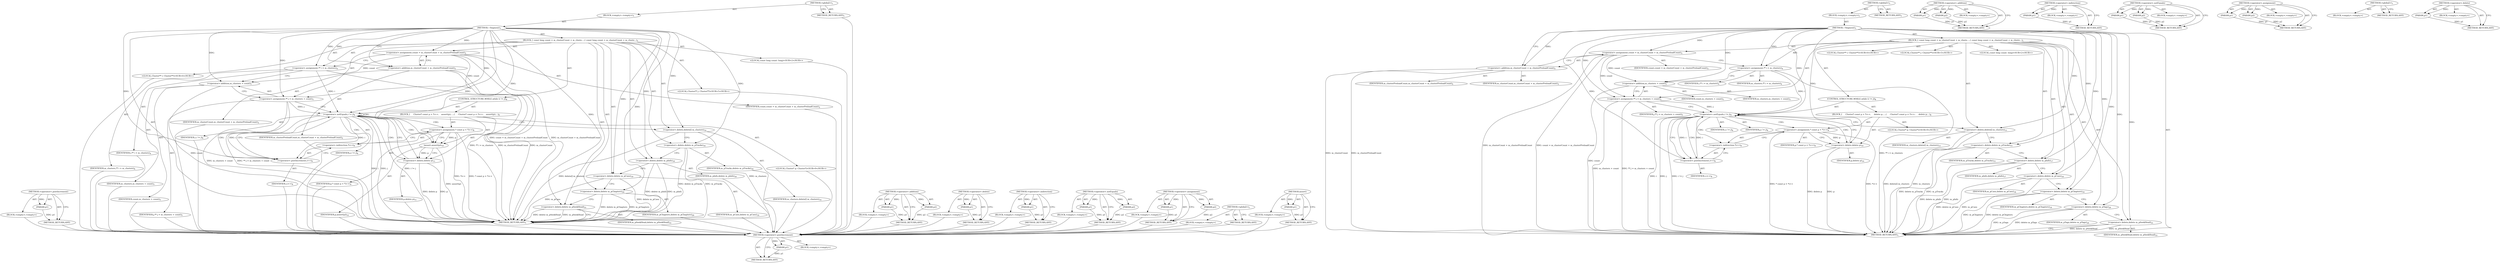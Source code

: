 digraph "&lt;operator&gt;.delete" {
vulnerable_93 [label=<(METHOD,&lt;operator&gt;.postIncrement)>];
vulnerable_94 [label=<(PARAM,p1)>];
vulnerable_95 [label=<(BLOCK,&lt;empty&gt;,&lt;empty&gt;)>];
vulnerable_96 [label=<(METHOD_RETURN,ANY)>];
vulnerable_6 [label=<(METHOD,&lt;global&gt;)<SUB>1</SUB>>];
vulnerable_7 [label=<(BLOCK,&lt;empty&gt;,&lt;empty&gt;)<SUB>1</SUB>>];
vulnerable_8 [label=<(METHOD,~Segment)<SUB>1</SUB>>];
vulnerable_9 [label=<(BLOCK,{
 const long count = m_clusterCount + m_cluste...,{
 const long count = m_clusterCount + m_cluste...)<SUB>1</SUB>>];
vulnerable_10 [label="<(LOCAL,const long count: long)<SUB>2</SUB>>"];
vulnerable_11 [label=<(&lt;operator&gt;.assignment,count = m_clusterCount + m_clusterPreloadCount)<SUB>2</SUB>>];
vulnerable_12 [label=<(IDENTIFIER,count,count = m_clusterCount + m_clusterPreloadCount)<SUB>2</SUB>>];
vulnerable_13 [label=<(&lt;operator&gt;.addition,m_clusterCount + m_clusterPreloadCount)<SUB>2</SUB>>];
vulnerable_14 [label=<(IDENTIFIER,m_clusterCount,m_clusterCount + m_clusterPreloadCount)<SUB>2</SUB>>];
vulnerable_15 [label=<(IDENTIFIER,m_clusterPreloadCount,m_clusterCount + m_clusterPreloadCount)<SUB>2</SUB>>];
vulnerable_16 [label="<(LOCAL,Cluster** i: Cluster**)<SUB>4</SUB>>"];
vulnerable_17 [label=<(&lt;operator&gt;.assignment,** i = m_clusters)<SUB>4</SUB>>];
vulnerable_18 [label=<(IDENTIFIER,i,** i = m_clusters)<SUB>4</SUB>>];
vulnerable_19 [label=<(IDENTIFIER,m_clusters,** i = m_clusters)<SUB>4</SUB>>];
vulnerable_20 [label="<(LOCAL,Cluster** j: Cluster**)<SUB>5</SUB>>"];
vulnerable_21 [label=<(&lt;operator&gt;.assignment,** j = m_clusters + count)<SUB>5</SUB>>];
vulnerable_22 [label=<(IDENTIFIER,j,** j = m_clusters + count)<SUB>5</SUB>>];
vulnerable_23 [label=<(&lt;operator&gt;.addition,m_clusters + count)<SUB>5</SUB>>];
vulnerable_24 [label=<(IDENTIFIER,m_clusters,m_clusters + count)<SUB>5</SUB>>];
vulnerable_25 [label=<(IDENTIFIER,count,m_clusters + count)<SUB>5</SUB>>];
vulnerable_26 [label=<(CONTROL_STRUCTURE,WHILE,while (i != j))<SUB>8</SUB>>];
vulnerable_27 [label=<(&lt;operator&gt;.notEquals,i != j)<SUB>8</SUB>>];
vulnerable_28 [label=<(IDENTIFIER,i,i != j)<SUB>8</SUB>>];
vulnerable_29 [label=<(IDENTIFIER,j,i != j)<SUB>8</SUB>>];
vulnerable_30 [label=<(BLOCK,{
     Cluster* const p = *i++;
    assert(p);
...,{
     Cluster* const p = *i++;
    assert(p);
...)<SUB>8</SUB>>];
vulnerable_31 [label="<(LOCAL,Cluster* p: Cluster*)<SUB>9</SUB>>"];
vulnerable_32 [label=<(&lt;operator&gt;.assignment,* const p = *i++)<SUB>9</SUB>>];
vulnerable_33 [label=<(IDENTIFIER,p,* const p = *i++)<SUB>9</SUB>>];
vulnerable_34 [label=<(&lt;operator&gt;.indirection,*i++)<SUB>9</SUB>>];
vulnerable_35 [label=<(&lt;operator&gt;.postIncrement,i++)<SUB>9</SUB>>];
vulnerable_36 [label=<(IDENTIFIER,i,i++)<SUB>9</SUB>>];
vulnerable_37 [label=<(assert,assert(p))<SUB>10</SUB>>];
vulnerable_38 [label=<(IDENTIFIER,p,assert(p))<SUB>10</SUB>>];
vulnerable_39 [label=<(&lt;operator&gt;.delete,delete p)<SUB>11</SUB>>];
vulnerable_40 [label=<(IDENTIFIER,p,delete p)<SUB>11</SUB>>];
vulnerable_41 [label=<(&lt;operator&gt;.delete,delete[] m_clusters)<SUB>14</SUB>>];
vulnerable_42 [label=<(IDENTIFIER,m_clusters,delete[] m_clusters)<SUB>14</SUB>>];
vulnerable_43 [label=<(&lt;operator&gt;.delete,delete m_pTracks)<SUB>16</SUB>>];
vulnerable_44 [label=<(IDENTIFIER,m_pTracks,delete m_pTracks)<SUB>16</SUB>>];
vulnerable_45 [label=<(&lt;operator&gt;.delete,delete m_pInfo)<SUB>18</SUB>>];
vulnerable_46 [label=<(IDENTIFIER,m_pInfo,delete m_pInfo)<SUB>18</SUB>>];
vulnerable_47 [label=<(&lt;operator&gt;.delete,delete m_pCues)<SUB>19</SUB>>];
vulnerable_48 [label=<(IDENTIFIER,m_pCues,delete m_pCues)<SUB>19</SUB>>];
vulnerable_49 [label=<(&lt;operator&gt;.delete,delete m_pChapters)<SUB>20</SUB>>];
vulnerable_50 [label=<(IDENTIFIER,m_pChapters,delete m_pChapters)<SUB>20</SUB>>];
vulnerable_51 [label=<(&lt;operator&gt;.delete,delete m_pSeekHead)<SUB>21</SUB>>];
vulnerable_52 [label=<(IDENTIFIER,m_pSeekHead,delete m_pSeekHead)<SUB>21</SUB>>];
vulnerable_53 [label=<(METHOD_RETURN,ANY)<SUB>1</SUB>>];
vulnerable_55 [label=<(METHOD_RETURN,ANY)<SUB>1</SUB>>];
vulnerable_79 [label=<(METHOD,&lt;operator&gt;.addition)>];
vulnerable_80 [label=<(PARAM,p1)>];
vulnerable_81 [label=<(PARAM,p2)>];
vulnerable_82 [label=<(BLOCK,&lt;empty&gt;,&lt;empty&gt;)>];
vulnerable_83 [label=<(METHOD_RETURN,ANY)>];
vulnerable_101 [label=<(METHOD,&lt;operator&gt;.delete)>];
vulnerable_102 [label=<(PARAM,p1)>];
vulnerable_103 [label=<(BLOCK,&lt;empty&gt;,&lt;empty&gt;)>];
vulnerable_104 [label=<(METHOD_RETURN,ANY)>];
vulnerable_89 [label=<(METHOD,&lt;operator&gt;.indirection)>];
vulnerable_90 [label=<(PARAM,p1)>];
vulnerable_91 [label=<(BLOCK,&lt;empty&gt;,&lt;empty&gt;)>];
vulnerable_92 [label=<(METHOD_RETURN,ANY)>];
vulnerable_84 [label=<(METHOD,&lt;operator&gt;.notEquals)>];
vulnerable_85 [label=<(PARAM,p1)>];
vulnerable_86 [label=<(PARAM,p2)>];
vulnerable_87 [label=<(BLOCK,&lt;empty&gt;,&lt;empty&gt;)>];
vulnerable_88 [label=<(METHOD_RETURN,ANY)>];
vulnerable_74 [label=<(METHOD,&lt;operator&gt;.assignment)>];
vulnerable_75 [label=<(PARAM,p1)>];
vulnerable_76 [label=<(PARAM,p2)>];
vulnerable_77 [label=<(BLOCK,&lt;empty&gt;,&lt;empty&gt;)>];
vulnerable_78 [label=<(METHOD_RETURN,ANY)>];
vulnerable_68 [label=<(METHOD,&lt;global&gt;)<SUB>1</SUB>>];
vulnerable_69 [label=<(BLOCK,&lt;empty&gt;,&lt;empty&gt;)>];
vulnerable_70 [label=<(METHOD_RETURN,ANY)>];
vulnerable_97 [label=<(METHOD,assert)>];
vulnerable_98 [label=<(PARAM,p1)>];
vulnerable_99 [label=<(BLOCK,&lt;empty&gt;,&lt;empty&gt;)>];
vulnerable_100 [label=<(METHOD_RETURN,ANY)>];
fixed_93 [label=<(METHOD,&lt;operator&gt;.postIncrement)>];
fixed_94 [label=<(PARAM,p1)>];
fixed_95 [label=<(BLOCK,&lt;empty&gt;,&lt;empty&gt;)>];
fixed_96 [label=<(METHOD_RETURN,ANY)>];
fixed_6 [label=<(METHOD,&lt;global&gt;)<SUB>1</SUB>>];
fixed_7 [label=<(BLOCK,&lt;empty&gt;,&lt;empty&gt;)<SUB>1</SUB>>];
fixed_8 [label=<(METHOD,~Segment)<SUB>1</SUB>>];
fixed_9 [label=<(BLOCK,{
 const long count = m_clusterCount + m_cluste...,{
 const long count = m_clusterCount + m_cluste...)<SUB>1</SUB>>];
fixed_10 [label="<(LOCAL,const long count: long)<SUB>2</SUB>>"];
fixed_11 [label=<(&lt;operator&gt;.assignment,count = m_clusterCount + m_clusterPreloadCount)<SUB>2</SUB>>];
fixed_12 [label=<(IDENTIFIER,count,count = m_clusterCount + m_clusterPreloadCount)<SUB>2</SUB>>];
fixed_13 [label=<(&lt;operator&gt;.addition,m_clusterCount + m_clusterPreloadCount)<SUB>2</SUB>>];
fixed_14 [label=<(IDENTIFIER,m_clusterCount,m_clusterCount + m_clusterPreloadCount)<SUB>2</SUB>>];
fixed_15 [label=<(IDENTIFIER,m_clusterPreloadCount,m_clusterCount + m_clusterPreloadCount)<SUB>2</SUB>>];
fixed_16 [label="<(LOCAL,Cluster** i: Cluster**)<SUB>4</SUB>>"];
fixed_17 [label=<(&lt;operator&gt;.assignment,** i = m_clusters)<SUB>4</SUB>>];
fixed_18 [label=<(IDENTIFIER,i,** i = m_clusters)<SUB>4</SUB>>];
fixed_19 [label=<(IDENTIFIER,m_clusters,** i = m_clusters)<SUB>4</SUB>>];
fixed_20 [label="<(LOCAL,Cluster** j: Cluster**)<SUB>5</SUB>>"];
fixed_21 [label=<(&lt;operator&gt;.assignment,** j = m_clusters + count)<SUB>5</SUB>>];
fixed_22 [label=<(IDENTIFIER,j,** j = m_clusters + count)<SUB>5</SUB>>];
fixed_23 [label=<(&lt;operator&gt;.addition,m_clusters + count)<SUB>5</SUB>>];
fixed_24 [label=<(IDENTIFIER,m_clusters,m_clusters + count)<SUB>5</SUB>>];
fixed_25 [label=<(IDENTIFIER,count,m_clusters + count)<SUB>5</SUB>>];
fixed_26 [label=<(CONTROL_STRUCTURE,WHILE,while (i != j))<SUB>8</SUB>>];
fixed_27 [label=<(&lt;operator&gt;.notEquals,i != j)<SUB>8</SUB>>];
fixed_28 [label=<(IDENTIFIER,i,i != j)<SUB>8</SUB>>];
fixed_29 [label=<(IDENTIFIER,j,i != j)<SUB>8</SUB>>];
fixed_30 [label=<(BLOCK,{
     Cluster* const p = *i++;
     delete p;
...,{
     Cluster* const p = *i++;
     delete p;
...)<SUB>8</SUB>>];
fixed_31 [label="<(LOCAL,Cluster* p: Cluster*)<SUB>9</SUB>>"];
fixed_32 [label=<(&lt;operator&gt;.assignment,* const p = *i++)<SUB>9</SUB>>];
fixed_33 [label=<(IDENTIFIER,p,* const p = *i++)<SUB>9</SUB>>];
fixed_34 [label=<(&lt;operator&gt;.indirection,*i++)<SUB>9</SUB>>];
fixed_35 [label=<(&lt;operator&gt;.postIncrement,i++)<SUB>9</SUB>>];
fixed_36 [label=<(IDENTIFIER,i,i++)<SUB>9</SUB>>];
fixed_37 [label=<(&lt;operator&gt;.delete,delete p)<SUB>10</SUB>>];
fixed_38 [label=<(IDENTIFIER,p,delete p)<SUB>10</SUB>>];
fixed_39 [label=<(&lt;operator&gt;.delete,delete[] m_clusters)<SUB>13</SUB>>];
fixed_40 [label=<(IDENTIFIER,m_clusters,delete[] m_clusters)<SUB>13</SUB>>];
fixed_41 [label=<(&lt;operator&gt;.delete,delete m_pTracks)<SUB>15</SUB>>];
fixed_42 [label=<(IDENTIFIER,m_pTracks,delete m_pTracks)<SUB>15</SUB>>];
fixed_43 [label=<(&lt;operator&gt;.delete,delete m_pInfo)<SUB>17</SUB>>];
fixed_44 [label=<(IDENTIFIER,m_pInfo,delete m_pInfo)<SUB>17</SUB>>];
fixed_45 [label=<(&lt;operator&gt;.delete,delete m_pCues)<SUB>18</SUB>>];
fixed_46 [label=<(IDENTIFIER,m_pCues,delete m_pCues)<SUB>18</SUB>>];
fixed_47 [label=<(&lt;operator&gt;.delete,delete m_pChapters)<SUB>19</SUB>>];
fixed_48 [label=<(IDENTIFIER,m_pChapters,delete m_pChapters)<SUB>19</SUB>>];
fixed_49 [label=<(&lt;operator&gt;.delete,delete m_pTags)<SUB>20</SUB>>];
fixed_50 [label=<(IDENTIFIER,m_pTags,delete m_pTags)<SUB>20</SUB>>];
fixed_51 [label=<(&lt;operator&gt;.delete,delete m_pSeekHead)<SUB>21</SUB>>];
fixed_52 [label=<(IDENTIFIER,m_pSeekHead,delete m_pSeekHead)<SUB>21</SUB>>];
fixed_53 [label=<(METHOD_RETURN,ANY)<SUB>1</SUB>>];
fixed_55 [label=<(METHOD_RETURN,ANY)<SUB>1</SUB>>];
fixed_79 [label=<(METHOD,&lt;operator&gt;.addition)>];
fixed_80 [label=<(PARAM,p1)>];
fixed_81 [label=<(PARAM,p2)>];
fixed_82 [label=<(BLOCK,&lt;empty&gt;,&lt;empty&gt;)>];
fixed_83 [label=<(METHOD_RETURN,ANY)>];
fixed_89 [label=<(METHOD,&lt;operator&gt;.indirection)>];
fixed_90 [label=<(PARAM,p1)>];
fixed_91 [label=<(BLOCK,&lt;empty&gt;,&lt;empty&gt;)>];
fixed_92 [label=<(METHOD_RETURN,ANY)>];
fixed_84 [label=<(METHOD,&lt;operator&gt;.notEquals)>];
fixed_85 [label=<(PARAM,p1)>];
fixed_86 [label=<(PARAM,p2)>];
fixed_87 [label=<(BLOCK,&lt;empty&gt;,&lt;empty&gt;)>];
fixed_88 [label=<(METHOD_RETURN,ANY)>];
fixed_74 [label=<(METHOD,&lt;operator&gt;.assignment)>];
fixed_75 [label=<(PARAM,p1)>];
fixed_76 [label=<(PARAM,p2)>];
fixed_77 [label=<(BLOCK,&lt;empty&gt;,&lt;empty&gt;)>];
fixed_78 [label=<(METHOD_RETURN,ANY)>];
fixed_68 [label=<(METHOD,&lt;global&gt;)<SUB>1</SUB>>];
fixed_69 [label=<(BLOCK,&lt;empty&gt;,&lt;empty&gt;)>];
fixed_70 [label=<(METHOD_RETURN,ANY)>];
fixed_97 [label=<(METHOD,&lt;operator&gt;.delete)>];
fixed_98 [label=<(PARAM,p1)>];
fixed_99 [label=<(BLOCK,&lt;empty&gt;,&lt;empty&gt;)>];
fixed_100 [label=<(METHOD_RETURN,ANY)>];
vulnerable_93 -> vulnerable_94  [key=0, label="AST: "];
vulnerable_93 -> vulnerable_94  [key=1, label="DDG: "];
vulnerable_93 -> vulnerable_95  [key=0, label="AST: "];
vulnerable_93 -> vulnerable_96  [key=0, label="AST: "];
vulnerable_93 -> vulnerable_96  [key=1, label="CFG: "];
vulnerable_94 -> vulnerable_96  [key=0, label="DDG: p1"];
vulnerable_95 -> fixed_93  [key=0];
vulnerable_96 -> fixed_93  [key=0];
vulnerable_6 -> vulnerable_7  [key=0, label="AST: "];
vulnerable_6 -> vulnerable_55  [key=0, label="AST: "];
vulnerable_6 -> vulnerable_55  [key=1, label="CFG: "];
vulnerable_7 -> vulnerable_8  [key=0, label="AST: "];
vulnerable_8 -> vulnerable_9  [key=0, label="AST: "];
vulnerable_8 -> vulnerable_53  [key=0, label="AST: "];
vulnerable_8 -> vulnerable_13  [key=0, label="CFG: "];
vulnerable_8 -> vulnerable_13  [key=1, label="DDG: "];
vulnerable_8 -> vulnerable_11  [key=0, label="DDG: "];
vulnerable_8 -> vulnerable_17  [key=0, label="DDG: "];
vulnerable_8 -> vulnerable_21  [key=0, label="DDG: "];
vulnerable_8 -> vulnerable_41  [key=0, label="DDG: "];
vulnerable_8 -> vulnerable_43  [key=0, label="DDG: "];
vulnerable_8 -> vulnerable_45  [key=0, label="DDG: "];
vulnerable_8 -> vulnerable_47  [key=0, label="DDG: "];
vulnerable_8 -> vulnerable_49  [key=0, label="DDG: "];
vulnerable_8 -> vulnerable_51  [key=0, label="DDG: "];
vulnerable_8 -> vulnerable_23  [key=0, label="DDG: "];
vulnerable_8 -> vulnerable_27  [key=0, label="DDG: "];
vulnerable_8 -> vulnerable_37  [key=0, label="DDG: "];
vulnerable_8 -> vulnerable_39  [key=0, label="DDG: "];
vulnerable_8 -> vulnerable_35  [key=0, label="DDG: "];
vulnerable_9 -> vulnerable_10  [key=0, label="AST: "];
vulnerable_9 -> vulnerable_11  [key=0, label="AST: "];
vulnerable_9 -> vulnerable_16  [key=0, label="AST: "];
vulnerable_9 -> vulnerable_17  [key=0, label="AST: "];
vulnerable_9 -> vulnerable_20  [key=0, label="AST: "];
vulnerable_9 -> vulnerable_21  [key=0, label="AST: "];
vulnerable_9 -> vulnerable_26  [key=0, label="AST: "];
vulnerable_9 -> vulnerable_41  [key=0, label="AST: "];
vulnerable_9 -> vulnerable_43  [key=0, label="AST: "];
vulnerable_9 -> vulnerable_45  [key=0, label="AST: "];
vulnerable_9 -> vulnerable_47  [key=0, label="AST: "];
vulnerable_9 -> vulnerable_49  [key=0, label="AST: "];
vulnerable_9 -> vulnerable_51  [key=0, label="AST: "];
vulnerable_10 -> fixed_93  [key=0];
vulnerable_11 -> vulnerable_12  [key=0, label="AST: "];
vulnerable_11 -> vulnerable_13  [key=0, label="AST: "];
vulnerable_11 -> vulnerable_17  [key=0, label="CFG: "];
vulnerable_11 -> vulnerable_53  [key=0, label="DDG: m_clusterCount + m_clusterPreloadCount"];
vulnerable_11 -> vulnerable_53  [key=1, label="DDG: count = m_clusterCount + m_clusterPreloadCount"];
vulnerable_11 -> vulnerable_21  [key=0, label="DDG: count"];
vulnerable_11 -> vulnerable_23  [key=0, label="DDG: count"];
vulnerable_12 -> fixed_93  [key=0];
vulnerable_13 -> vulnerable_14  [key=0, label="AST: "];
vulnerable_13 -> vulnerable_15  [key=0, label="AST: "];
vulnerable_13 -> vulnerable_11  [key=0, label="CFG: "];
vulnerable_13 -> vulnerable_53  [key=0, label="DDG: m_clusterCount"];
vulnerable_13 -> vulnerable_53  [key=1, label="DDG: m_clusterPreloadCount"];
vulnerable_14 -> fixed_93  [key=0];
vulnerable_15 -> fixed_93  [key=0];
vulnerable_16 -> fixed_93  [key=0];
vulnerable_17 -> vulnerable_18  [key=0, label="AST: "];
vulnerable_17 -> vulnerable_19  [key=0, label="AST: "];
vulnerable_17 -> vulnerable_23  [key=0, label="CFG: "];
vulnerable_17 -> vulnerable_53  [key=0, label="DDG: ** i = m_clusters"];
vulnerable_17 -> vulnerable_27  [key=0, label="DDG: i"];
vulnerable_18 -> fixed_93  [key=0];
vulnerable_19 -> fixed_93  [key=0];
vulnerable_20 -> fixed_93  [key=0];
vulnerable_21 -> vulnerable_22  [key=0, label="AST: "];
vulnerable_21 -> vulnerable_23  [key=0, label="AST: "];
vulnerable_21 -> vulnerable_27  [key=0, label="CFG: "];
vulnerable_21 -> vulnerable_27  [key=1, label="DDG: j"];
vulnerable_21 -> vulnerable_53  [key=0, label="DDG: m_clusters + count"];
vulnerable_21 -> vulnerable_53  [key=1, label="DDG: ** j = m_clusters + count"];
vulnerable_22 -> fixed_93  [key=0];
vulnerable_23 -> vulnerable_24  [key=0, label="AST: "];
vulnerable_23 -> vulnerable_25  [key=0, label="AST: "];
vulnerable_23 -> vulnerable_21  [key=0, label="CFG: "];
vulnerable_23 -> vulnerable_53  [key=0, label="DDG: count"];
vulnerable_24 -> fixed_93  [key=0];
vulnerable_25 -> fixed_93  [key=0];
vulnerable_26 -> vulnerable_27  [key=0, label="AST: "];
vulnerable_26 -> vulnerable_30  [key=0, label="AST: "];
vulnerable_27 -> vulnerable_28  [key=0, label="AST: "];
vulnerable_27 -> vulnerable_29  [key=0, label="AST: "];
vulnerable_27 -> vulnerable_35  [key=0, label="CFG: "];
vulnerable_27 -> vulnerable_35  [key=1, label="DDG: i"];
vulnerable_27 -> vulnerable_35  [key=2, label="CDG: "];
vulnerable_27 -> vulnerable_41  [key=0, label="CFG: "];
vulnerable_27 -> vulnerable_53  [key=0, label="DDG: i"];
vulnerable_27 -> vulnerable_53  [key=1, label="DDG: j"];
vulnerable_27 -> vulnerable_53  [key=2, label="DDG: i != j"];
vulnerable_27 -> vulnerable_34  [key=0, label="CDG: "];
vulnerable_27 -> vulnerable_32  [key=0, label="CDG: "];
vulnerable_27 -> vulnerable_37  [key=0, label="CDG: "];
vulnerable_27 -> vulnerable_39  [key=0, label="CDG: "];
vulnerable_27 -> vulnerable_27  [key=0, label="CDG: "];
vulnerable_28 -> fixed_93  [key=0];
vulnerable_29 -> fixed_93  [key=0];
vulnerable_30 -> vulnerable_31  [key=0, label="AST: "];
vulnerable_30 -> vulnerable_32  [key=0, label="AST: "];
vulnerable_30 -> vulnerable_37  [key=0, label="AST: "];
vulnerable_30 -> vulnerable_39  [key=0, label="AST: "];
vulnerable_31 -> fixed_93  [key=0];
vulnerable_32 -> vulnerable_33  [key=0, label="AST: "];
vulnerable_32 -> vulnerable_34  [key=0, label="AST: "];
vulnerable_32 -> vulnerable_37  [key=0, label="CFG: "];
vulnerable_32 -> vulnerable_37  [key=1, label="DDG: p"];
vulnerable_32 -> vulnerable_53  [key=0, label="DDG: *i++"];
vulnerable_32 -> vulnerable_53  [key=1, label="DDG: * const p = *i++"];
vulnerable_33 -> fixed_93  [key=0];
vulnerable_34 -> vulnerable_35  [key=0, label="AST: "];
vulnerable_34 -> vulnerable_32  [key=0, label="CFG: "];
vulnerable_35 -> vulnerable_36  [key=0, label="AST: "];
vulnerable_35 -> vulnerable_34  [key=0, label="CFG: "];
vulnerable_35 -> vulnerable_27  [key=0, label="DDG: i"];
vulnerable_36 -> fixed_93  [key=0];
vulnerable_37 -> vulnerable_38  [key=0, label="AST: "];
vulnerable_37 -> vulnerable_39  [key=0, label="CFG: "];
vulnerable_37 -> vulnerable_39  [key=1, label="DDG: p"];
vulnerable_37 -> vulnerable_53  [key=0, label="DDG: assert(p)"];
vulnerable_38 -> fixed_93  [key=0];
vulnerable_39 -> vulnerable_40  [key=0, label="AST: "];
vulnerable_39 -> vulnerable_27  [key=0, label="CFG: "];
vulnerable_39 -> vulnerable_53  [key=0, label="DDG: p"];
vulnerable_39 -> vulnerable_53  [key=1, label="DDG: delete p"];
vulnerable_40 -> fixed_93  [key=0];
vulnerable_41 -> vulnerable_42  [key=0, label="AST: "];
vulnerable_41 -> vulnerable_43  [key=0, label="CFG: "];
vulnerable_41 -> vulnerable_53  [key=0, label="DDG: m_clusters"];
vulnerable_41 -> vulnerable_53  [key=1, label="DDG: delete[] m_clusters"];
vulnerable_42 -> fixed_93  [key=0];
vulnerable_43 -> vulnerable_44  [key=0, label="AST: "];
vulnerable_43 -> vulnerable_45  [key=0, label="CFG: "];
vulnerable_43 -> vulnerable_53  [key=0, label="DDG: delete m_pTracks"];
vulnerable_43 -> vulnerable_53  [key=1, label="DDG: m_pTracks"];
vulnerable_44 -> fixed_93  [key=0];
vulnerable_45 -> vulnerable_46  [key=0, label="AST: "];
vulnerable_45 -> vulnerable_47  [key=0, label="CFG: "];
vulnerable_45 -> vulnerable_53  [key=0, label="DDG: delete m_pInfo"];
vulnerable_45 -> vulnerable_53  [key=1, label="DDG: m_pInfo"];
vulnerable_46 -> fixed_93  [key=0];
vulnerable_47 -> vulnerable_48  [key=0, label="AST: "];
vulnerable_47 -> vulnerable_49  [key=0, label="CFG: "];
vulnerable_47 -> vulnerable_53  [key=0, label="DDG: delete m_pCues"];
vulnerable_47 -> vulnerable_53  [key=1, label="DDG: m_pCues"];
vulnerable_48 -> fixed_93  [key=0];
vulnerable_49 -> vulnerable_50  [key=0, label="AST: "];
vulnerable_49 -> vulnerable_51  [key=0, label="CFG: "];
vulnerable_49 -> vulnerable_53  [key=0, label="DDG: delete m_pChapters"];
vulnerable_49 -> vulnerable_53  [key=1, label="DDG: m_pChapters"];
vulnerable_50 -> fixed_93  [key=0];
vulnerable_51 -> vulnerable_52  [key=0, label="AST: "];
vulnerable_51 -> vulnerable_53  [key=0, label="CFG: "];
vulnerable_51 -> vulnerable_53  [key=1, label="DDG: delete m_pSeekHead"];
vulnerable_51 -> vulnerable_53  [key=2, label="DDG: m_pSeekHead"];
vulnerable_52 -> fixed_93  [key=0];
vulnerable_53 -> fixed_93  [key=0];
vulnerable_55 -> fixed_93  [key=0];
vulnerable_79 -> vulnerable_80  [key=0, label="AST: "];
vulnerable_79 -> vulnerable_80  [key=1, label="DDG: "];
vulnerable_79 -> vulnerable_82  [key=0, label="AST: "];
vulnerable_79 -> vulnerable_81  [key=0, label="AST: "];
vulnerable_79 -> vulnerable_81  [key=1, label="DDG: "];
vulnerable_79 -> vulnerable_83  [key=0, label="AST: "];
vulnerable_79 -> vulnerable_83  [key=1, label="CFG: "];
vulnerable_80 -> vulnerable_83  [key=0, label="DDG: p1"];
vulnerable_81 -> vulnerable_83  [key=0, label="DDG: p2"];
vulnerable_82 -> fixed_93  [key=0];
vulnerable_83 -> fixed_93  [key=0];
vulnerable_101 -> vulnerable_102  [key=0, label="AST: "];
vulnerable_101 -> vulnerable_102  [key=1, label="DDG: "];
vulnerable_101 -> vulnerable_103  [key=0, label="AST: "];
vulnerable_101 -> vulnerable_104  [key=0, label="AST: "];
vulnerable_101 -> vulnerable_104  [key=1, label="CFG: "];
vulnerable_102 -> vulnerable_104  [key=0, label="DDG: p1"];
vulnerable_103 -> fixed_93  [key=0];
vulnerable_104 -> fixed_93  [key=0];
vulnerable_89 -> vulnerable_90  [key=0, label="AST: "];
vulnerable_89 -> vulnerable_90  [key=1, label="DDG: "];
vulnerable_89 -> vulnerable_91  [key=0, label="AST: "];
vulnerable_89 -> vulnerable_92  [key=0, label="AST: "];
vulnerable_89 -> vulnerable_92  [key=1, label="CFG: "];
vulnerable_90 -> vulnerable_92  [key=0, label="DDG: p1"];
vulnerable_91 -> fixed_93  [key=0];
vulnerable_92 -> fixed_93  [key=0];
vulnerable_84 -> vulnerable_85  [key=0, label="AST: "];
vulnerable_84 -> vulnerable_85  [key=1, label="DDG: "];
vulnerable_84 -> vulnerable_87  [key=0, label="AST: "];
vulnerable_84 -> vulnerable_86  [key=0, label="AST: "];
vulnerable_84 -> vulnerable_86  [key=1, label="DDG: "];
vulnerable_84 -> vulnerable_88  [key=0, label="AST: "];
vulnerable_84 -> vulnerable_88  [key=1, label="CFG: "];
vulnerable_85 -> vulnerable_88  [key=0, label="DDG: p1"];
vulnerable_86 -> vulnerable_88  [key=0, label="DDG: p2"];
vulnerable_87 -> fixed_93  [key=0];
vulnerable_88 -> fixed_93  [key=0];
vulnerable_74 -> vulnerable_75  [key=0, label="AST: "];
vulnerable_74 -> vulnerable_75  [key=1, label="DDG: "];
vulnerable_74 -> vulnerable_77  [key=0, label="AST: "];
vulnerable_74 -> vulnerable_76  [key=0, label="AST: "];
vulnerable_74 -> vulnerable_76  [key=1, label="DDG: "];
vulnerable_74 -> vulnerable_78  [key=0, label="AST: "];
vulnerable_74 -> vulnerable_78  [key=1, label="CFG: "];
vulnerable_75 -> vulnerable_78  [key=0, label="DDG: p1"];
vulnerable_76 -> vulnerable_78  [key=0, label="DDG: p2"];
vulnerable_77 -> fixed_93  [key=0];
vulnerable_78 -> fixed_93  [key=0];
vulnerable_68 -> vulnerable_69  [key=0, label="AST: "];
vulnerable_68 -> vulnerable_70  [key=0, label="AST: "];
vulnerable_68 -> vulnerable_70  [key=1, label="CFG: "];
vulnerable_69 -> fixed_93  [key=0];
vulnerable_70 -> fixed_93  [key=0];
vulnerable_97 -> vulnerable_98  [key=0, label="AST: "];
vulnerable_97 -> vulnerable_98  [key=1, label="DDG: "];
vulnerable_97 -> vulnerable_99  [key=0, label="AST: "];
vulnerable_97 -> vulnerable_100  [key=0, label="AST: "];
vulnerable_97 -> vulnerable_100  [key=1, label="CFG: "];
vulnerable_98 -> vulnerable_100  [key=0, label="DDG: p1"];
vulnerable_99 -> fixed_93  [key=0];
vulnerable_100 -> fixed_93  [key=0];
fixed_93 -> fixed_94  [key=0, label="AST: "];
fixed_93 -> fixed_94  [key=1, label="DDG: "];
fixed_93 -> fixed_95  [key=0, label="AST: "];
fixed_93 -> fixed_96  [key=0, label="AST: "];
fixed_93 -> fixed_96  [key=1, label="CFG: "];
fixed_94 -> fixed_96  [key=0, label="DDG: p1"];
fixed_6 -> fixed_7  [key=0, label="AST: "];
fixed_6 -> fixed_55  [key=0, label="AST: "];
fixed_6 -> fixed_55  [key=1, label="CFG: "];
fixed_7 -> fixed_8  [key=0, label="AST: "];
fixed_8 -> fixed_9  [key=0, label="AST: "];
fixed_8 -> fixed_53  [key=0, label="AST: "];
fixed_8 -> fixed_13  [key=0, label="CFG: "];
fixed_8 -> fixed_13  [key=1, label="DDG: "];
fixed_8 -> fixed_11  [key=0, label="DDG: "];
fixed_8 -> fixed_17  [key=0, label="DDG: "];
fixed_8 -> fixed_21  [key=0, label="DDG: "];
fixed_8 -> fixed_39  [key=0, label="DDG: "];
fixed_8 -> fixed_41  [key=0, label="DDG: "];
fixed_8 -> fixed_43  [key=0, label="DDG: "];
fixed_8 -> fixed_45  [key=0, label="DDG: "];
fixed_8 -> fixed_47  [key=0, label="DDG: "];
fixed_8 -> fixed_49  [key=0, label="DDG: "];
fixed_8 -> fixed_51  [key=0, label="DDG: "];
fixed_8 -> fixed_23  [key=0, label="DDG: "];
fixed_8 -> fixed_27  [key=0, label="DDG: "];
fixed_8 -> fixed_37  [key=0, label="DDG: "];
fixed_8 -> fixed_35  [key=0, label="DDG: "];
fixed_9 -> fixed_10  [key=0, label="AST: "];
fixed_9 -> fixed_11  [key=0, label="AST: "];
fixed_9 -> fixed_16  [key=0, label="AST: "];
fixed_9 -> fixed_17  [key=0, label="AST: "];
fixed_9 -> fixed_20  [key=0, label="AST: "];
fixed_9 -> fixed_21  [key=0, label="AST: "];
fixed_9 -> fixed_26  [key=0, label="AST: "];
fixed_9 -> fixed_39  [key=0, label="AST: "];
fixed_9 -> fixed_41  [key=0, label="AST: "];
fixed_9 -> fixed_43  [key=0, label="AST: "];
fixed_9 -> fixed_45  [key=0, label="AST: "];
fixed_9 -> fixed_47  [key=0, label="AST: "];
fixed_9 -> fixed_49  [key=0, label="AST: "];
fixed_9 -> fixed_51  [key=0, label="AST: "];
fixed_11 -> fixed_12  [key=0, label="AST: "];
fixed_11 -> fixed_13  [key=0, label="AST: "];
fixed_11 -> fixed_17  [key=0, label="CFG: "];
fixed_11 -> fixed_53  [key=0, label="DDG: m_clusterCount + m_clusterPreloadCount"];
fixed_11 -> fixed_53  [key=1, label="DDG: count = m_clusterCount + m_clusterPreloadCount"];
fixed_11 -> fixed_21  [key=0, label="DDG: count"];
fixed_11 -> fixed_23  [key=0, label="DDG: count"];
fixed_13 -> fixed_14  [key=0, label="AST: "];
fixed_13 -> fixed_15  [key=0, label="AST: "];
fixed_13 -> fixed_11  [key=0, label="CFG: "];
fixed_13 -> fixed_53  [key=0, label="DDG: m_clusterCount"];
fixed_13 -> fixed_53  [key=1, label="DDG: m_clusterPreloadCount"];
fixed_17 -> fixed_18  [key=0, label="AST: "];
fixed_17 -> fixed_19  [key=0, label="AST: "];
fixed_17 -> fixed_23  [key=0, label="CFG: "];
fixed_17 -> fixed_53  [key=0, label="DDG: ** i = m_clusters"];
fixed_17 -> fixed_27  [key=0, label="DDG: i"];
fixed_21 -> fixed_22  [key=0, label="AST: "];
fixed_21 -> fixed_23  [key=0, label="AST: "];
fixed_21 -> fixed_27  [key=0, label="CFG: "];
fixed_21 -> fixed_27  [key=1, label="DDG: j"];
fixed_21 -> fixed_53  [key=0, label="DDG: m_clusters + count"];
fixed_21 -> fixed_53  [key=1, label="DDG: ** j = m_clusters + count"];
fixed_23 -> fixed_24  [key=0, label="AST: "];
fixed_23 -> fixed_25  [key=0, label="AST: "];
fixed_23 -> fixed_21  [key=0, label="CFG: "];
fixed_23 -> fixed_53  [key=0, label="DDG: count"];
fixed_26 -> fixed_27  [key=0, label="AST: "];
fixed_26 -> fixed_30  [key=0, label="AST: "];
fixed_27 -> fixed_28  [key=0, label="AST: "];
fixed_27 -> fixed_29  [key=0, label="AST: "];
fixed_27 -> fixed_35  [key=0, label="CFG: "];
fixed_27 -> fixed_35  [key=1, label="DDG: i"];
fixed_27 -> fixed_35  [key=2, label="CDG: "];
fixed_27 -> fixed_39  [key=0, label="CFG: "];
fixed_27 -> fixed_53  [key=0, label="DDG: i"];
fixed_27 -> fixed_53  [key=1, label="DDG: j"];
fixed_27 -> fixed_53  [key=2, label="DDG: i != j"];
fixed_27 -> fixed_34  [key=0, label="CDG: "];
fixed_27 -> fixed_32  [key=0, label="CDG: "];
fixed_27 -> fixed_37  [key=0, label="CDG: "];
fixed_27 -> fixed_27  [key=0, label="CDG: "];
fixed_30 -> fixed_31  [key=0, label="AST: "];
fixed_30 -> fixed_32  [key=0, label="AST: "];
fixed_30 -> fixed_37  [key=0, label="AST: "];
fixed_32 -> fixed_33  [key=0, label="AST: "];
fixed_32 -> fixed_34  [key=0, label="AST: "];
fixed_32 -> fixed_37  [key=0, label="CFG: "];
fixed_32 -> fixed_37  [key=1, label="DDG: p"];
fixed_32 -> fixed_53  [key=0, label="DDG: *i++"];
fixed_32 -> fixed_53  [key=1, label="DDG: * const p = *i++"];
fixed_34 -> fixed_35  [key=0, label="AST: "];
fixed_34 -> fixed_32  [key=0, label="CFG: "];
fixed_35 -> fixed_36  [key=0, label="AST: "];
fixed_35 -> fixed_34  [key=0, label="CFG: "];
fixed_35 -> fixed_27  [key=0, label="DDG: i"];
fixed_37 -> fixed_38  [key=0, label="AST: "];
fixed_37 -> fixed_27  [key=0, label="CFG: "];
fixed_37 -> fixed_53  [key=0, label="DDG: p"];
fixed_37 -> fixed_53  [key=1, label="DDG: delete p"];
fixed_39 -> fixed_40  [key=0, label="AST: "];
fixed_39 -> fixed_41  [key=0, label="CFG: "];
fixed_39 -> fixed_53  [key=0, label="DDG: m_clusters"];
fixed_39 -> fixed_53  [key=1, label="DDG: delete[] m_clusters"];
fixed_41 -> fixed_42  [key=0, label="AST: "];
fixed_41 -> fixed_43  [key=0, label="CFG: "];
fixed_41 -> fixed_53  [key=0, label="DDG: delete m_pTracks"];
fixed_41 -> fixed_53  [key=1, label="DDG: m_pTracks"];
fixed_43 -> fixed_44  [key=0, label="AST: "];
fixed_43 -> fixed_45  [key=0, label="CFG: "];
fixed_43 -> fixed_53  [key=0, label="DDG: delete m_pInfo"];
fixed_43 -> fixed_53  [key=1, label="DDG: m_pInfo"];
fixed_45 -> fixed_46  [key=0, label="AST: "];
fixed_45 -> fixed_47  [key=0, label="CFG: "];
fixed_45 -> fixed_53  [key=0, label="DDG: delete m_pCues"];
fixed_45 -> fixed_53  [key=1, label="DDG: m_pCues"];
fixed_47 -> fixed_48  [key=0, label="AST: "];
fixed_47 -> fixed_49  [key=0, label="CFG: "];
fixed_47 -> fixed_53  [key=0, label="DDG: delete m_pChapters"];
fixed_47 -> fixed_53  [key=1, label="DDG: m_pChapters"];
fixed_49 -> fixed_50  [key=0, label="AST: "];
fixed_49 -> fixed_51  [key=0, label="CFG: "];
fixed_49 -> fixed_53  [key=0, label="DDG: delete m_pTags"];
fixed_49 -> fixed_53  [key=1, label="DDG: m_pTags"];
fixed_51 -> fixed_52  [key=0, label="AST: "];
fixed_51 -> fixed_53  [key=0, label="CFG: "];
fixed_51 -> fixed_53  [key=1, label="DDG: delete m_pSeekHead"];
fixed_51 -> fixed_53  [key=2, label="DDG: m_pSeekHead"];
fixed_79 -> fixed_80  [key=0, label="AST: "];
fixed_79 -> fixed_80  [key=1, label="DDG: "];
fixed_79 -> fixed_82  [key=0, label="AST: "];
fixed_79 -> fixed_81  [key=0, label="AST: "];
fixed_79 -> fixed_81  [key=1, label="DDG: "];
fixed_79 -> fixed_83  [key=0, label="AST: "];
fixed_79 -> fixed_83  [key=1, label="CFG: "];
fixed_80 -> fixed_83  [key=0, label="DDG: p1"];
fixed_81 -> fixed_83  [key=0, label="DDG: p2"];
fixed_89 -> fixed_90  [key=0, label="AST: "];
fixed_89 -> fixed_90  [key=1, label="DDG: "];
fixed_89 -> fixed_91  [key=0, label="AST: "];
fixed_89 -> fixed_92  [key=0, label="AST: "];
fixed_89 -> fixed_92  [key=1, label="CFG: "];
fixed_90 -> fixed_92  [key=0, label="DDG: p1"];
fixed_84 -> fixed_85  [key=0, label="AST: "];
fixed_84 -> fixed_85  [key=1, label="DDG: "];
fixed_84 -> fixed_87  [key=0, label="AST: "];
fixed_84 -> fixed_86  [key=0, label="AST: "];
fixed_84 -> fixed_86  [key=1, label="DDG: "];
fixed_84 -> fixed_88  [key=0, label="AST: "];
fixed_84 -> fixed_88  [key=1, label="CFG: "];
fixed_85 -> fixed_88  [key=0, label="DDG: p1"];
fixed_86 -> fixed_88  [key=0, label="DDG: p2"];
fixed_74 -> fixed_75  [key=0, label="AST: "];
fixed_74 -> fixed_75  [key=1, label="DDG: "];
fixed_74 -> fixed_77  [key=0, label="AST: "];
fixed_74 -> fixed_76  [key=0, label="AST: "];
fixed_74 -> fixed_76  [key=1, label="DDG: "];
fixed_74 -> fixed_78  [key=0, label="AST: "];
fixed_74 -> fixed_78  [key=1, label="CFG: "];
fixed_75 -> fixed_78  [key=0, label="DDG: p1"];
fixed_76 -> fixed_78  [key=0, label="DDG: p2"];
fixed_68 -> fixed_69  [key=0, label="AST: "];
fixed_68 -> fixed_70  [key=0, label="AST: "];
fixed_68 -> fixed_70  [key=1, label="CFG: "];
fixed_97 -> fixed_98  [key=0, label="AST: "];
fixed_97 -> fixed_98  [key=1, label="DDG: "];
fixed_97 -> fixed_99  [key=0, label="AST: "];
fixed_97 -> fixed_100  [key=0, label="AST: "];
fixed_97 -> fixed_100  [key=1, label="CFG: "];
fixed_98 -> fixed_100  [key=0, label="DDG: p1"];
}
